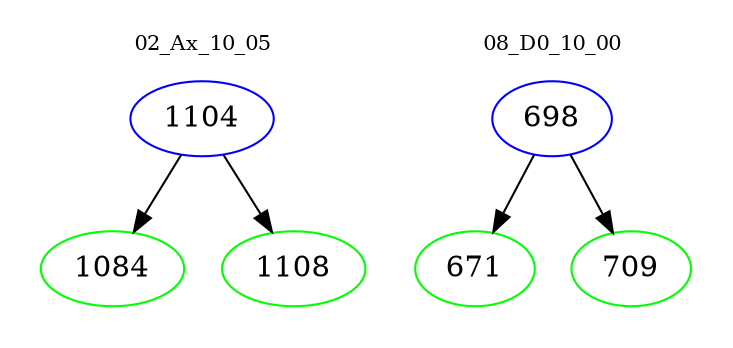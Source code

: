 digraph{
subgraph cluster_0 {
color = white
label = "02_Ax_10_05";
fontsize=10;
T0_1104 [label="1104", color="blue"]
T0_1104 -> T0_1084 [color="black"]
T0_1084 [label="1084", color="green"]
T0_1104 -> T0_1108 [color="black"]
T0_1108 [label="1108", color="green"]
}
subgraph cluster_1 {
color = white
label = "08_D0_10_00";
fontsize=10;
T1_698 [label="698", color="blue"]
T1_698 -> T1_671 [color="black"]
T1_671 [label="671", color="green"]
T1_698 -> T1_709 [color="black"]
T1_709 [label="709", color="green"]
}
}
